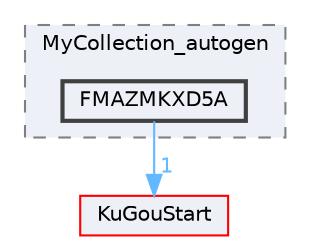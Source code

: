 digraph "FMAZMKXD5A"
{
 // LATEX_PDF_SIZE
  bgcolor="transparent";
  edge [fontname=Helvetica,fontsize=10,labelfontname=Helvetica,labelfontsize=10];
  node [fontname=Helvetica,fontsize=10,shape=box,height=0.2,width=0.4];
  compound=true
  subgraph clusterdir_9df1af6f5faef66ca89c7be493e3c61d {
    graph [ bgcolor="#edf0f7", pencolor="grey50", label="MyCollection_autogen", fontname=Helvetica,fontsize=10 style="filled,dashed", URL="dir_9df1af6f5faef66ca89c7be493e3c61d.html",tooltip=""]
  dir_a180f8c6068406e765c88aaaf3e53549 [label="FMAZMKXD5A", fillcolor="#edf0f7", color="grey25", style="filled,bold", URL="dir_a180f8c6068406e765c88aaaf3e53549.html",tooltip=""];
  }
  dir_e60601b218beddc6af0778ac41ea9cb2 [label="KuGouStart", fillcolor="#edf0f7", color="red", style="filled", URL="dir_e60601b218beddc6af0778ac41ea9cb2.html",tooltip=""];
  dir_a180f8c6068406e765c88aaaf3e53549->dir_e60601b218beddc6af0778ac41ea9cb2 [headlabel="1", labeldistance=1.5 headhref="dir_000123_000172.html" href="dir_000123_000172.html" color="steelblue1" fontcolor="steelblue1"];
}
